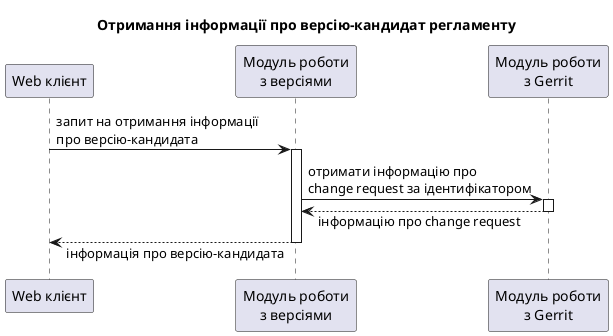 @startuml
skinparam responseMessageBelowArrow true

participant "Web клієнт" as client order 1
participant "Модуль роботи\nз версіями" as versionModule order 2
participant "Модуль роботи\nз Gerrit" as gerritModule order 3

title Отримання інформації про версію-кандидат регламенту

client-> versionModule: запит на отримання інформації\nпро версію-кандидата
activate versionModule
  versionModule -> gerritModule: отримати інформацію про\nchange request за ідентифікатором
  activate gerritModule
    versionModule <-- gerritModule: інформацію про change request
  deactivate gerritModule

  client <-- versionModule: інформація про версію-кандидата
deactivate versionModule
@enduml
